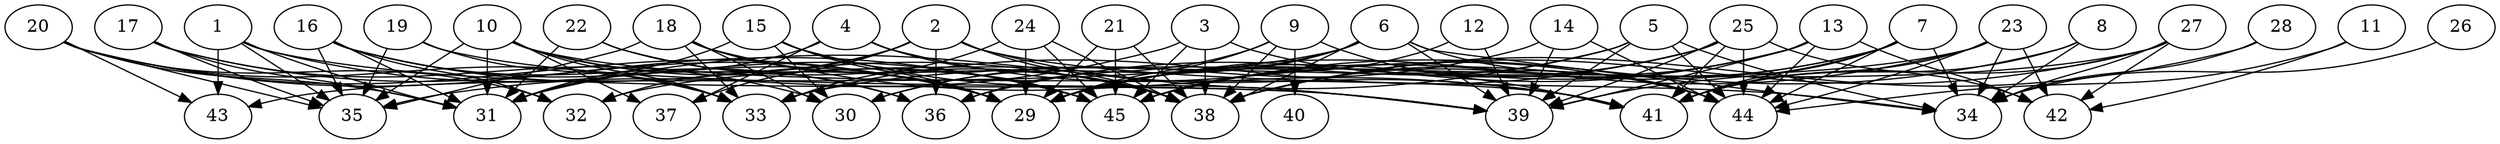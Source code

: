 // DAG automatically generated by daggen at Thu Oct  3 14:07:24 2019
// ./daggen --dot -n 45 --ccr 0.4 --fat 0.9 --regular 0.7 --density 0.5 --mindata 5242880 --maxdata 52428800 
digraph G {
  1 [size="23523840", alpha="0.08", expect_size="9409536"] 
  1 -> 31 [size ="9409536"]
  1 -> 35 [size ="9409536"]
  1 -> 39 [size ="9409536"]
  1 -> 43 [size ="9409536"]
  1 -> 45 [size ="9409536"]
  2 [size="95731200", alpha="0.15", expect_size="38292480"] 
  2 -> 31 [size ="38292480"]
  2 -> 32 [size ="38292480"]
  2 -> 34 [size ="38292480"]
  2 -> 36 [size ="38292480"]
  2 -> 37 [size ="38292480"]
  2 -> 38 [size ="38292480"]
  2 -> 41 [size ="38292480"]
  3 [size="75955200", alpha="0.19", expect_size="30382080"] 
  3 -> 35 [size ="30382080"]
  3 -> 38 [size ="30382080"]
  3 -> 44 [size ="30382080"]
  3 -> 45 [size ="30382080"]
  4 [size="75960320", alpha="0.06", expect_size="30384128"] 
  4 -> 31 [size ="30384128"]
  4 -> 37 [size ="30384128"]
  4 -> 38 [size ="30384128"]
  4 -> 44 [size ="30384128"]
  5 [size="88476160", alpha="0.16", expect_size="35390464"] 
  5 -> 29 [size ="35390464"]
  5 -> 31 [size ="35390464"]
  5 -> 34 [size ="35390464"]
  5 -> 39 [size ="35390464"]
  5 -> 44 [size ="35390464"]
  6 [size="130060800", alpha="0.20", expect_size="52024320"] 
  6 -> 29 [size ="52024320"]
  6 -> 30 [size ="52024320"]
  6 -> 34 [size ="52024320"]
  6 -> 38 [size ="52024320"]
  6 -> 39 [size ="52024320"]
  6 -> 43 [size ="52024320"]
  6 -> 44 [size ="52024320"]
  7 [size="111339520", alpha="0.08", expect_size="44535808"] 
  7 -> 34 [size ="44535808"]
  7 -> 38 [size ="44535808"]
  7 -> 39 [size ="44535808"]
  7 -> 41 [size ="44535808"]
  7 -> 44 [size ="44535808"]
  7 -> 45 [size ="44535808"]
  8 [size="61696000", alpha="0.10", expect_size="24678400"] 
  8 -> 34 [size ="24678400"]
  8 -> 41 [size ="24678400"]
  8 -> 45 [size ="24678400"]
  9 [size="96168960", alpha="0.07", expect_size="38467584"] 
  9 -> 29 [size ="38467584"]
  9 -> 36 [size ="38467584"]
  9 -> 38 [size ="38467584"]
  9 -> 40 [size ="38467584"]
  9 -> 41 [size ="38467584"]
  10 [size="69690880", alpha="0.15", expect_size="27876352"] 
  10 -> 31 [size ="27876352"]
  10 -> 33 [size ="27876352"]
  10 -> 35 [size ="27876352"]
  10 -> 36 [size ="27876352"]
  10 -> 37 [size ="27876352"]
  10 -> 41 [size ="27876352"]
  10 -> 45 [size ="27876352"]
  11 [size="20902400", alpha="0.10", expect_size="8360960"] 
  11 -> 42 [size ="8360960"]
  11 -> 44 [size ="8360960"]
  12 [size="66465280", alpha="0.09", expect_size="26586112"] 
  12 -> 39 [size ="26586112"]
  12 -> 45 [size ="26586112"]
  13 [size="37608960", alpha="0.06", expect_size="15043584"] 
  13 -> 29 [size ="15043584"]
  13 -> 36 [size ="15043584"]
  13 -> 38 [size ="15043584"]
  13 -> 39 [size ="15043584"]
  13 -> 42 [size ="15043584"]
  13 -> 44 [size ="15043584"]
  14 [size="31639040", alpha="0.18", expect_size="12655616"] 
  14 -> 30 [size ="12655616"]
  14 -> 39 [size ="12655616"]
  14 -> 44 [size ="12655616"]
  15 [size="69608960", alpha="0.19", expect_size="27843584"] 
  15 -> 29 [size ="27843584"]
  15 -> 30 [size ="27843584"]
  15 -> 31 [size ="27843584"]
  15 -> 39 [size ="27843584"]
  15 -> 45 [size ="27843584"]
  16 [size="46376960", alpha="0.18", expect_size="18550784"] 
  16 -> 29 [size ="18550784"]
  16 -> 31 [size ="18550784"]
  16 -> 32 [size ="18550784"]
  16 -> 35 [size ="18550784"]
  16 -> 36 [size ="18550784"]
  16 -> 38 [size ="18550784"]
  17 [size="43927040", alpha="0.14", expect_size="17570816"] 
  17 -> 29 [size ="17570816"]
  17 -> 30 [size ="17570816"]
  17 -> 31 [size ="17570816"]
  17 -> 35 [size ="17570816"]
  18 [size="92549120", alpha="0.16", expect_size="37019648"] 
  18 -> 29 [size ="37019648"]
  18 -> 30 [size ="37019648"]
  18 -> 33 [size ="37019648"]
  18 -> 35 [size ="37019648"]
  18 -> 38 [size ="37019648"]
  18 -> 41 [size ="37019648"]
  19 [size="33034240", alpha="0.16", expect_size="13213696"] 
  19 -> 33 [size ="13213696"]
  19 -> 35 [size ="13213696"]
  19 -> 39 [size ="13213696"]
  20 [size="75112960", alpha="0.11", expect_size="30045184"] 
  20 -> 29 [size ="30045184"]
  20 -> 31 [size ="30045184"]
  20 -> 32 [size ="30045184"]
  20 -> 33 [size ="30045184"]
  20 -> 35 [size ="30045184"]
  20 -> 43 [size ="30045184"]
  20 -> 45 [size ="30045184"]
  21 [size="46755840", alpha="0.08", expect_size="18702336"] 
  21 -> 29 [size ="18702336"]
  21 -> 38 [size ="18702336"]
  21 -> 45 [size ="18702336"]
  22 [size="104302080", alpha="0.19", expect_size="41720832"] 
  22 -> 29 [size ="41720832"]
  22 -> 31 [size ="41720832"]
  22 -> 38 [size ="41720832"]
  23 [size="38184960", alpha="0.00", expect_size="15273984"] 
  23 -> 29 [size ="15273984"]
  23 -> 32 [size ="15273984"]
  23 -> 34 [size ="15273984"]
  23 -> 41 [size ="15273984"]
  23 -> 42 [size ="15273984"]
  23 -> 44 [size ="15273984"]
  24 [size="76328960", alpha="0.12", expect_size="30531584"] 
  24 -> 29 [size ="30531584"]
  24 -> 33 [size ="30531584"]
  24 -> 38 [size ="30531584"]
  24 -> 45 [size ="30531584"]
  25 [size="64450560", alpha="0.17", expect_size="25780224"] 
  25 -> 29 [size ="25780224"]
  25 -> 33 [size ="25780224"]
  25 -> 39 [size ="25780224"]
  25 -> 41 [size ="25780224"]
  25 -> 42 [size ="25780224"]
  25 -> 44 [size ="25780224"]
  25 -> 45 [size ="25780224"]
  26 [size="57384960", alpha="0.02", expect_size="22953984"] 
  26 -> 34 [size ="22953984"]
  27 [size="44444160", alpha="0.03", expect_size="17777664"] 
  27 -> 33 [size ="17777664"]
  27 -> 34 [size ="17777664"]
  27 -> 38 [size ="17777664"]
  27 -> 41 [size ="17777664"]
  27 -> 42 [size ="17777664"]
  28 [size="127759360", alpha="0.12", expect_size="51103744"] 
  28 -> 34 [size ="51103744"]
  28 -> 38 [size ="51103744"]
  29 [size="104855040", alpha="0.16", expect_size="41942016"] 
  30 [size="83596800", alpha="0.09", expect_size="33438720"] 
  31 [size="32440320", alpha="0.04", expect_size="12976128"] 
  32 [size="79767040", alpha="0.07", expect_size="31906816"] 
  33 [size="72279040", alpha="0.15", expect_size="28911616"] 
  34 [size="72819200", alpha="0.06", expect_size="29127680"] 
  35 [size="26278400", alpha="0.06", expect_size="10511360"] 
  36 [size="125995520", alpha="0.12", expect_size="50398208"] 
  37 [size="17064960", alpha="0.04", expect_size="6825984"] 
  38 [size="33653760", alpha="0.08", expect_size="13461504"] 
  39 [size="106380800", alpha="0.17", expect_size="42552320"] 
  40 [size="82385920", alpha="0.15", expect_size="32954368"] 
  41 [size="18252800", alpha="0.20", expect_size="7301120"] 
  42 [size="39741440", alpha="0.19", expect_size="15896576"] 
  43 [size="82250240", alpha="0.03", expect_size="32900096"] 
  44 [size="52313600", alpha="0.18", expect_size="20925440"] 
  45 [size="86433280", alpha="0.02", expect_size="34573312"] 
}
